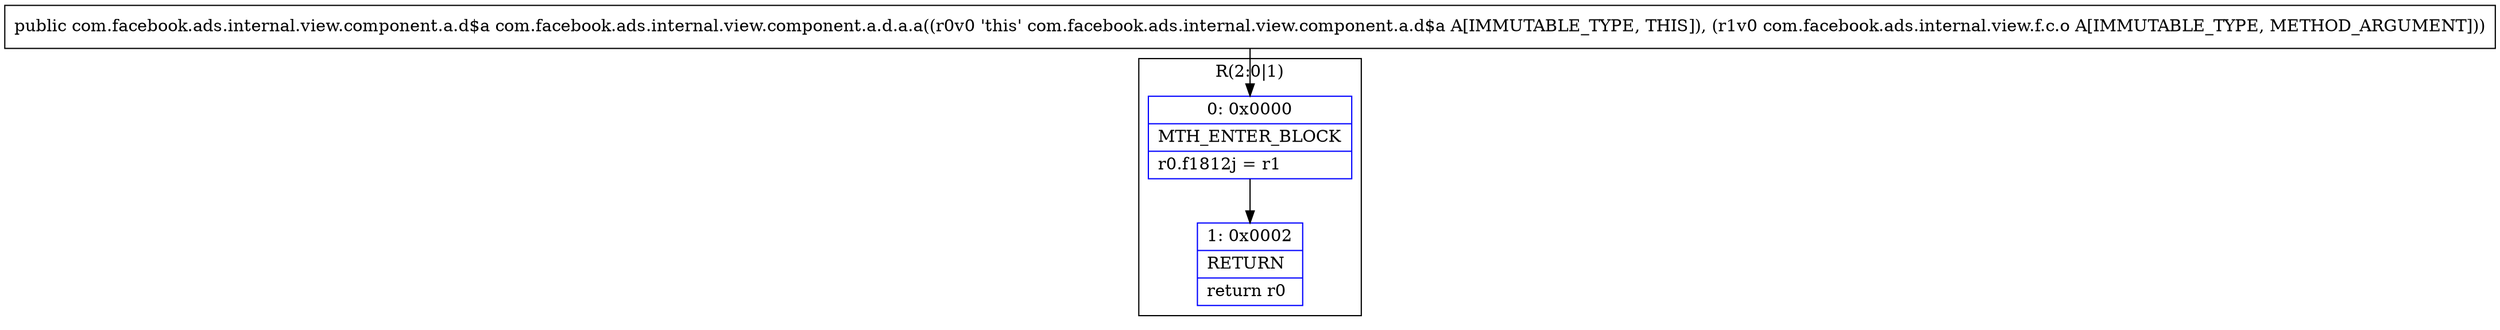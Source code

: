 digraph "CFG forcom.facebook.ads.internal.view.component.a.d.a.a(Lcom\/facebook\/ads\/internal\/view\/f\/c\/o;)Lcom\/facebook\/ads\/internal\/view\/component\/a\/d$a;" {
subgraph cluster_Region_464786066 {
label = "R(2:0|1)";
node [shape=record,color=blue];
Node_0 [shape=record,label="{0\:\ 0x0000|MTH_ENTER_BLOCK\l|r0.f1812j = r1\l}"];
Node_1 [shape=record,label="{1\:\ 0x0002|RETURN\l|return r0\l}"];
}
MethodNode[shape=record,label="{public com.facebook.ads.internal.view.component.a.d$a com.facebook.ads.internal.view.component.a.d.a.a((r0v0 'this' com.facebook.ads.internal.view.component.a.d$a A[IMMUTABLE_TYPE, THIS]), (r1v0 com.facebook.ads.internal.view.f.c.o A[IMMUTABLE_TYPE, METHOD_ARGUMENT])) }"];
MethodNode -> Node_0;
Node_0 -> Node_1;
}

